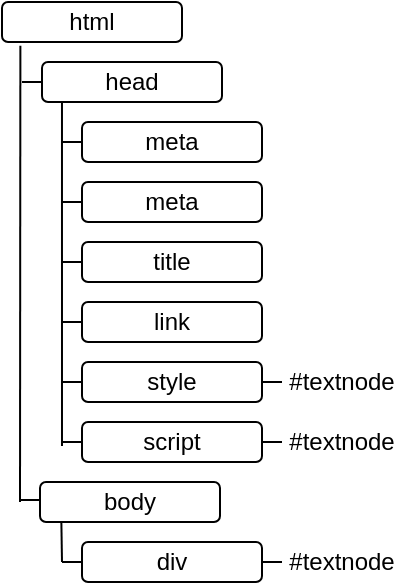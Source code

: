 <mxfile version="13.7.9" type="device"><diagram id="OA9WPDomjxpI5YW-1yNe" name="Page-1"><mxGraphModel dx="506" dy="969" grid="1" gridSize="10" guides="1" tooltips="1" connect="1" arrows="1" fold="1" page="1" pageScale="1" pageWidth="850" pageHeight="1100" math="0" shadow="0"><root><mxCell id="0"/><mxCell id="1" parent="0"/><mxCell id="Go_wYyaJh1Keu72Yi3Cc-1" value="html" style="rounded=1;whiteSpace=wrap;html=1;" vertex="1" parent="1"><mxGeometry x="120" y="110" width="90" height="20" as="geometry"/></mxCell><mxCell id="Go_wYyaJh1Keu72Yi3Cc-3" value="body" style="rounded=1;whiteSpace=wrap;html=1;" vertex="1" parent="1"><mxGeometry x="139" y="350" width="90" height="20" as="geometry"/></mxCell><mxCell id="Go_wYyaJh1Keu72Yi3Cc-4" value="meta" style="rounded=1;whiteSpace=wrap;html=1;" vertex="1" parent="1"><mxGeometry x="160" y="170" width="90" height="20" as="geometry"/></mxCell><mxCell id="Go_wYyaJh1Keu72Yi3Cc-5" value="meta" style="rounded=1;whiteSpace=wrap;html=1;" vertex="1" parent="1"><mxGeometry x="160" y="200" width="90" height="20" as="geometry"/></mxCell><mxCell id="Go_wYyaJh1Keu72Yi3Cc-8" value="title" style="rounded=1;whiteSpace=wrap;html=1;" vertex="1" parent="1"><mxGeometry x="160" y="230" width="90" height="20" as="geometry"/></mxCell><mxCell id="Go_wYyaJh1Keu72Yi3Cc-9" value="link" style="rounded=1;whiteSpace=wrap;html=1;" vertex="1" parent="1"><mxGeometry x="160" y="260" width="90" height="20" as="geometry"/></mxCell><mxCell id="Go_wYyaJh1Keu72Yi3Cc-10" value="style" style="rounded=1;whiteSpace=wrap;html=1;" vertex="1" parent="1"><mxGeometry x="160" y="290" width="90" height="20" as="geometry"/></mxCell><mxCell id="Go_wYyaJh1Keu72Yi3Cc-11" value="script" style="rounded=1;whiteSpace=wrap;html=1;" vertex="1" parent="1"><mxGeometry x="160" y="320" width="90" height="20" as="geometry"/></mxCell><mxCell id="Go_wYyaJh1Keu72Yi3Cc-12" value="head" style="rounded=1;whiteSpace=wrap;html=1;" vertex="1" parent="1"><mxGeometry x="140" y="140" width="90" height="20" as="geometry"/></mxCell><mxCell id="Go_wYyaJh1Keu72Yi3Cc-14" value="div" style="rounded=1;whiteSpace=wrap;html=1;" vertex="1" parent="1"><mxGeometry x="160" y="380" width="90" height="20" as="geometry"/></mxCell><mxCell id="Go_wYyaJh1Keu72Yi3Cc-15" value="" style="endArrow=none;html=1;entryX=0.091;entryY=1.094;entryDx=0;entryDy=0;entryPerimeter=0;" edge="1" parent="1"><mxGeometry width="50" height="50" relative="1" as="geometry"><mxPoint x="129" y="360" as="sourcePoint"/><mxPoint x="129.19" y="131.88" as="targetPoint"/></mxGeometry></mxCell><mxCell id="Go_wYyaJh1Keu72Yi3Cc-16" value="" style="endArrow=none;html=1;" edge="1" parent="1"><mxGeometry width="50" height="50" relative="1" as="geometry"><mxPoint x="129" y="359" as="sourcePoint"/><mxPoint x="139" y="359" as="targetPoint"/></mxGeometry></mxCell><mxCell id="Go_wYyaJh1Keu72Yi3Cc-17" value="" style="endArrow=none;html=1;entryX=0;entryY=0.5;entryDx=0;entryDy=0;" edge="1" parent="1" target="Go_wYyaJh1Keu72Yi3Cc-12"><mxGeometry width="50" height="50" relative="1" as="geometry"><mxPoint x="130" y="150" as="sourcePoint"/><mxPoint x="210" y="320" as="targetPoint"/></mxGeometry></mxCell><mxCell id="Go_wYyaJh1Keu72Yi3Cc-18" value="" style="endArrow=none;html=1;entryX=0.111;entryY=0.928;entryDx=0;entryDy=0;entryPerimeter=0;" edge="1" parent="1"><mxGeometry width="50" height="50" relative="1" as="geometry"><mxPoint x="150" y="332" as="sourcePoint"/><mxPoint x="149.99" y="160.56" as="targetPoint"/></mxGeometry></mxCell><mxCell id="Go_wYyaJh1Keu72Yi3Cc-19" value="" style="endArrow=none;html=1;entryX=0.141;entryY=1.006;entryDx=0;entryDy=0;entryPerimeter=0;" edge="1" parent="1"><mxGeometry width="50" height="50" relative="1" as="geometry"><mxPoint x="150" y="390" as="sourcePoint"/><mxPoint x="149.69" y="370.12" as="targetPoint"/></mxGeometry></mxCell><mxCell id="Go_wYyaJh1Keu72Yi3Cc-20" value="" style="endArrow=none;html=1;entryX=0;entryY=0.5;entryDx=0;entryDy=0;" edge="1" parent="1" target="Go_wYyaJh1Keu72Yi3Cc-14"><mxGeometry width="50" height="50" relative="1" as="geometry"><mxPoint x="150" y="390" as="sourcePoint"/><mxPoint x="210" y="320" as="targetPoint"/></mxGeometry></mxCell><mxCell id="Go_wYyaJh1Keu72Yi3Cc-21" value="" style="endArrow=none;html=1;" edge="1" parent="1"><mxGeometry width="50" height="50" relative="1" as="geometry"><mxPoint x="150" y="330" as="sourcePoint"/><mxPoint x="160" y="330" as="targetPoint"/></mxGeometry></mxCell><mxCell id="Go_wYyaJh1Keu72Yi3Cc-22" value="" style="endArrow=none;html=1;" edge="1" parent="1"><mxGeometry width="50" height="50" relative="1" as="geometry"><mxPoint x="150" y="300" as="sourcePoint"/><mxPoint x="160" y="300" as="targetPoint"/></mxGeometry></mxCell><mxCell id="Go_wYyaJh1Keu72Yi3Cc-23" value="" style="endArrow=none;html=1;entryX=0;entryY=0.5;entryDx=0;entryDy=0;" edge="1" parent="1" target="Go_wYyaJh1Keu72Yi3Cc-9"><mxGeometry width="50" height="50" relative="1" as="geometry"><mxPoint x="150" y="270" as="sourcePoint"/><mxPoint x="240" y="290" as="targetPoint"/></mxGeometry></mxCell><mxCell id="Go_wYyaJh1Keu72Yi3Cc-24" value="" style="endArrow=none;html=1;exitX=0;exitY=0.5;exitDx=0;exitDy=0;" edge="1" parent="1" source="Go_wYyaJh1Keu72Yi3Cc-8"><mxGeometry width="50" height="50" relative="1" as="geometry"><mxPoint x="190" y="340" as="sourcePoint"/><mxPoint x="150" y="240" as="targetPoint"/></mxGeometry></mxCell><mxCell id="Go_wYyaJh1Keu72Yi3Cc-25" value="" style="endArrow=none;html=1;exitX=0;exitY=0.5;exitDx=0;exitDy=0;" edge="1" parent="1" source="Go_wYyaJh1Keu72Yi3Cc-5"><mxGeometry width="50" height="50" relative="1" as="geometry"><mxPoint x="190" y="340" as="sourcePoint"/><mxPoint x="150" y="210" as="targetPoint"/></mxGeometry></mxCell><mxCell id="Go_wYyaJh1Keu72Yi3Cc-26" value="" style="endArrow=none;html=1;exitX=0;exitY=0.5;exitDx=0;exitDy=0;" edge="1" parent="1" source="Go_wYyaJh1Keu72Yi3Cc-4"><mxGeometry width="50" height="50" relative="1" as="geometry"><mxPoint x="190" y="340" as="sourcePoint"/><mxPoint x="150" y="180" as="targetPoint"/></mxGeometry></mxCell><mxCell id="Go_wYyaJh1Keu72Yi3Cc-27" value="#textnode" style="text;html=1;strokeColor=none;fillColor=none;align=center;verticalAlign=middle;whiteSpace=wrap;rounded=0;" vertex="1" parent="1"><mxGeometry x="270" y="320" width="40" height="20" as="geometry"/></mxCell><mxCell id="Go_wYyaJh1Keu72Yi3Cc-29" value="#textnode" style="text;html=1;strokeColor=none;fillColor=none;align=center;verticalAlign=middle;whiteSpace=wrap;rounded=0;" vertex="1" parent="1"><mxGeometry x="270" y="380" width="40" height="20" as="geometry"/></mxCell><mxCell id="Go_wYyaJh1Keu72Yi3Cc-31" value="#textnode" style="text;html=1;strokeColor=none;fillColor=none;align=center;verticalAlign=middle;whiteSpace=wrap;rounded=0;" vertex="1" parent="1"><mxGeometry x="270" y="290" width="40" height="20" as="geometry"/></mxCell><mxCell id="Go_wYyaJh1Keu72Yi3Cc-32" value="" style="endArrow=none;html=1;entryX=1;entryY=0.5;entryDx=0;entryDy=0;" edge="1" parent="1" target="Go_wYyaJh1Keu72Yi3Cc-10"><mxGeometry width="50" height="50" relative="1" as="geometry"><mxPoint x="260" y="300" as="sourcePoint"/><mxPoint x="260" y="340" as="targetPoint"/></mxGeometry></mxCell><mxCell id="Go_wYyaJh1Keu72Yi3Cc-34" value="" style="endArrow=none;html=1;exitX=1;exitY=0.5;exitDx=0;exitDy=0;" edge="1" parent="1" source="Go_wYyaJh1Keu72Yi3Cc-11"><mxGeometry width="50" height="50" relative="1" as="geometry"><mxPoint x="270" y="350" as="sourcePoint"/><mxPoint x="260" y="330" as="targetPoint"/></mxGeometry></mxCell><mxCell id="Go_wYyaJh1Keu72Yi3Cc-35" value="" style="endArrow=none;html=1;exitX=1;exitY=0.5;exitDx=0;exitDy=0;" edge="1" parent="1" source="Go_wYyaJh1Keu72Yi3Cc-14"><mxGeometry width="50" height="50" relative="1" as="geometry"><mxPoint x="270" y="350" as="sourcePoint"/><mxPoint x="260" y="390" as="targetPoint"/></mxGeometry></mxCell></root></mxGraphModel></diagram></mxfile>